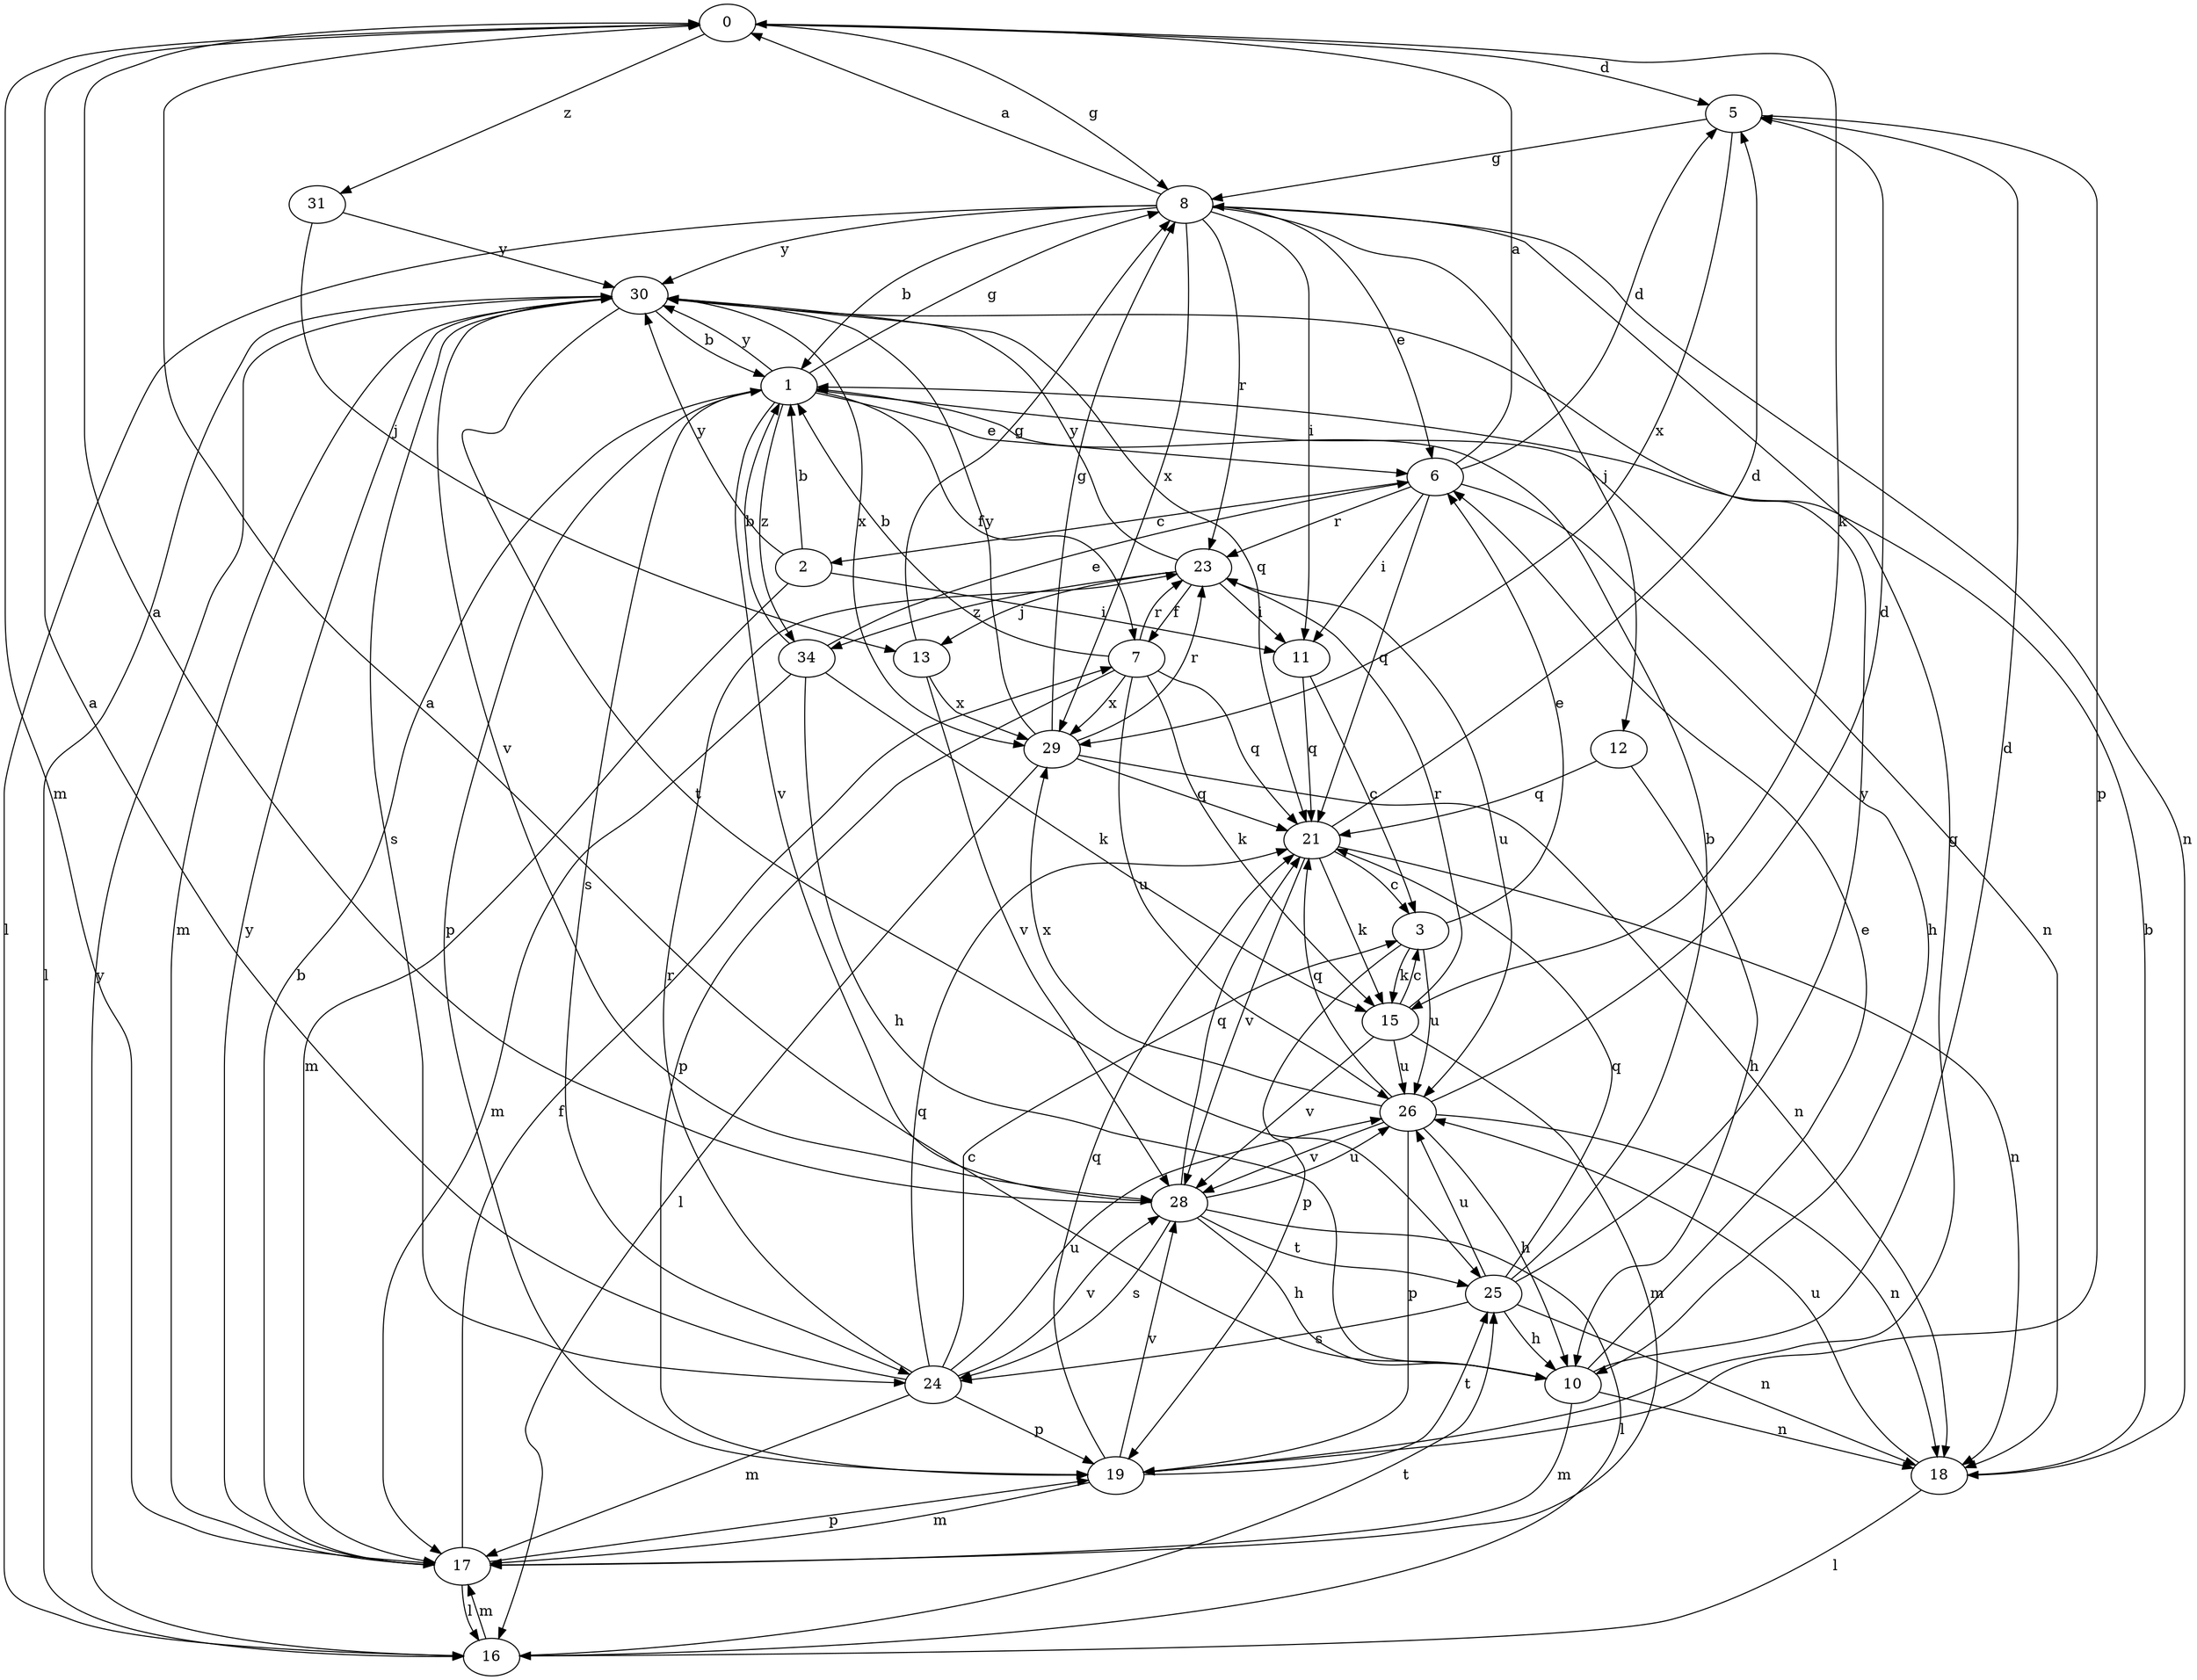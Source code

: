 strict digraph  {
0;
1;
2;
3;
5;
6;
7;
8;
10;
11;
12;
13;
15;
16;
17;
18;
19;
21;
23;
24;
25;
26;
28;
29;
30;
31;
34;
0 -> 5  [label=d];
0 -> 8  [label=g];
0 -> 15  [label=k];
0 -> 17  [label=m];
0 -> 31  [label=z];
1 -> 6  [label=e];
1 -> 7  [label=f];
1 -> 8  [label=g];
1 -> 18  [label=n];
1 -> 19  [label=p];
1 -> 24  [label=s];
1 -> 28  [label=v];
1 -> 30  [label=y];
1 -> 34  [label=z];
2 -> 1  [label=b];
2 -> 11  [label=i];
2 -> 17  [label=m];
2 -> 30  [label=y];
3 -> 6  [label=e];
3 -> 15  [label=k];
3 -> 19  [label=p];
3 -> 26  [label=u];
5 -> 8  [label=g];
5 -> 19  [label=p];
5 -> 29  [label=x];
6 -> 0  [label=a];
6 -> 2  [label=c];
6 -> 5  [label=d];
6 -> 10  [label=h];
6 -> 11  [label=i];
6 -> 21  [label=q];
6 -> 23  [label=r];
7 -> 1  [label=b];
7 -> 15  [label=k];
7 -> 19  [label=p];
7 -> 21  [label=q];
7 -> 23  [label=r];
7 -> 26  [label=u];
7 -> 29  [label=x];
8 -> 0  [label=a];
8 -> 1  [label=b];
8 -> 6  [label=e];
8 -> 11  [label=i];
8 -> 12  [label=j];
8 -> 16  [label=l];
8 -> 18  [label=n];
8 -> 23  [label=r];
8 -> 29  [label=x];
8 -> 30  [label=y];
10 -> 0  [label=a];
10 -> 5  [label=d];
10 -> 6  [label=e];
10 -> 17  [label=m];
10 -> 18  [label=n];
11 -> 3  [label=c];
11 -> 21  [label=q];
12 -> 10  [label=h];
12 -> 21  [label=q];
13 -> 8  [label=g];
13 -> 28  [label=v];
13 -> 29  [label=x];
15 -> 3  [label=c];
15 -> 17  [label=m];
15 -> 23  [label=r];
15 -> 26  [label=u];
15 -> 28  [label=v];
16 -> 17  [label=m];
16 -> 25  [label=t];
16 -> 30  [label=y];
17 -> 1  [label=b];
17 -> 7  [label=f];
17 -> 16  [label=l];
17 -> 19  [label=p];
17 -> 30  [label=y];
18 -> 1  [label=b];
18 -> 16  [label=l];
18 -> 26  [label=u];
19 -> 8  [label=g];
19 -> 17  [label=m];
19 -> 21  [label=q];
19 -> 25  [label=t];
19 -> 28  [label=v];
21 -> 3  [label=c];
21 -> 5  [label=d];
21 -> 15  [label=k];
21 -> 18  [label=n];
21 -> 28  [label=v];
23 -> 7  [label=f];
23 -> 11  [label=i];
23 -> 13  [label=j];
23 -> 26  [label=u];
23 -> 30  [label=y];
23 -> 34  [label=z];
24 -> 0  [label=a];
24 -> 3  [label=c];
24 -> 17  [label=m];
24 -> 19  [label=p];
24 -> 21  [label=q];
24 -> 23  [label=r];
24 -> 26  [label=u];
24 -> 28  [label=v];
25 -> 1  [label=b];
25 -> 10  [label=h];
25 -> 18  [label=n];
25 -> 21  [label=q];
25 -> 24  [label=s];
25 -> 26  [label=u];
25 -> 30  [label=y];
26 -> 5  [label=d];
26 -> 10  [label=h];
26 -> 18  [label=n];
26 -> 19  [label=p];
26 -> 21  [label=q];
26 -> 28  [label=v];
26 -> 29  [label=x];
28 -> 0  [label=a];
28 -> 10  [label=h];
28 -> 16  [label=l];
28 -> 21  [label=q];
28 -> 24  [label=s];
28 -> 25  [label=t];
28 -> 26  [label=u];
29 -> 8  [label=g];
29 -> 16  [label=l];
29 -> 18  [label=n];
29 -> 21  [label=q];
29 -> 23  [label=r];
29 -> 30  [label=y];
30 -> 1  [label=b];
30 -> 16  [label=l];
30 -> 17  [label=m];
30 -> 21  [label=q];
30 -> 24  [label=s];
30 -> 25  [label=t];
30 -> 28  [label=v];
30 -> 29  [label=x];
31 -> 13  [label=j];
31 -> 30  [label=y];
34 -> 1  [label=b];
34 -> 6  [label=e];
34 -> 10  [label=h];
34 -> 15  [label=k];
34 -> 17  [label=m];
}
